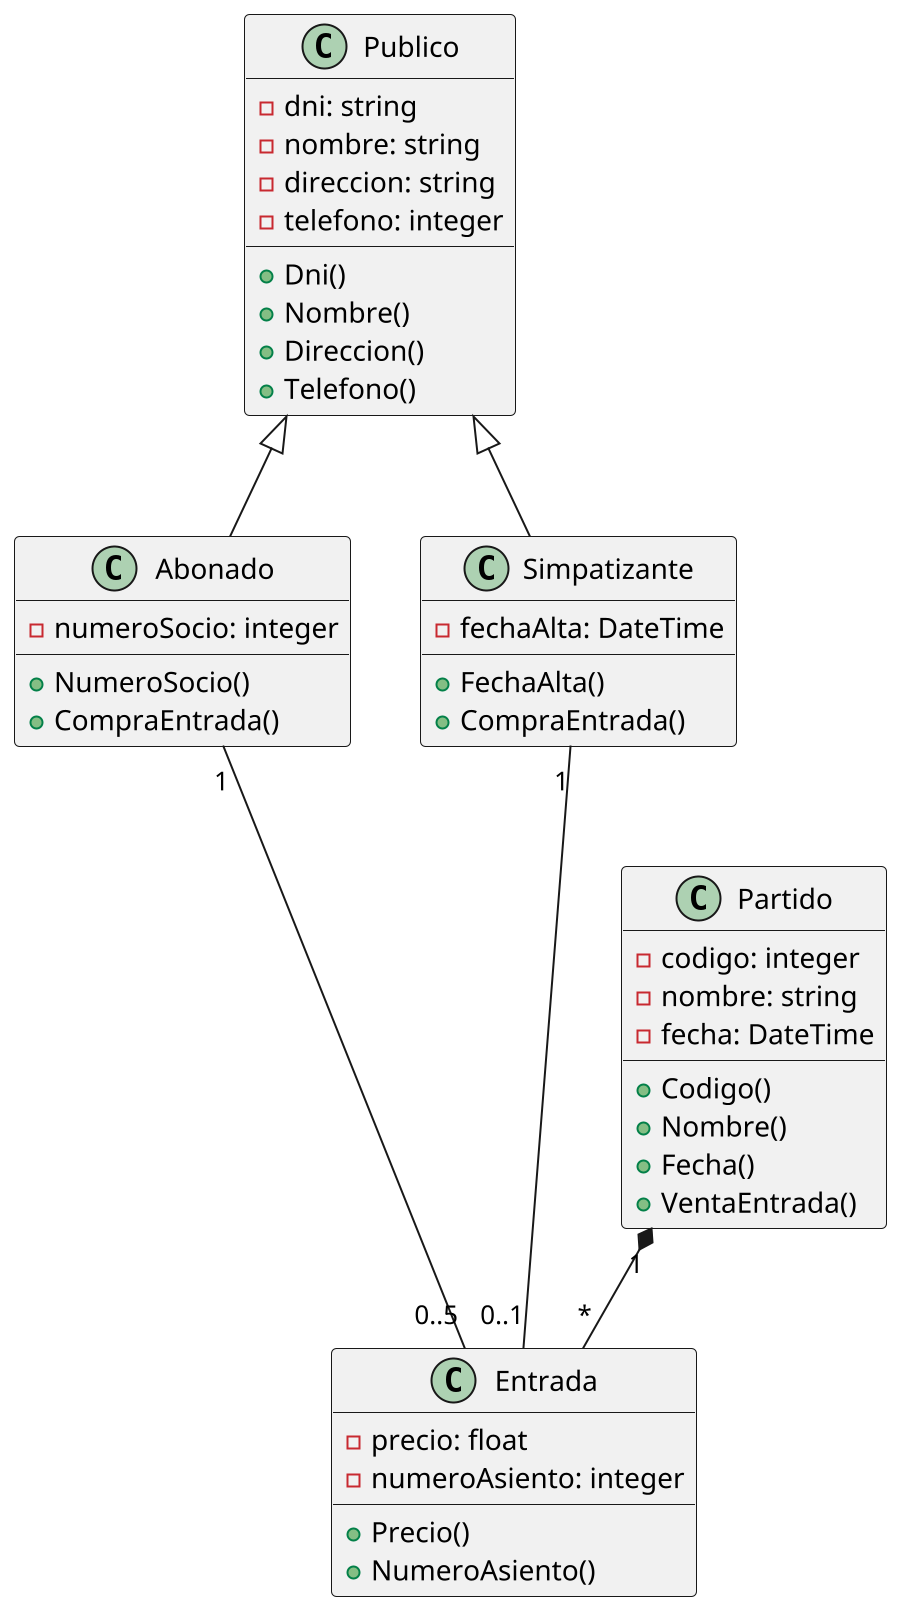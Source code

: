 @startuml
scale 2
class Publico {
    -dni: string
    -nombre: string
    -direccion: string
    -telefono: integer  
     + Dni()  
     + Nombre()  
     + Direccion()  
     + Telefono()  
}

class Abonado {
    -numeroSocio: integer 
    + NumeroSocio()
    + CompraEntrada()
}

class Simpatizante {
    -fechaAlta: DateTime 
    + FechaAlta()
    + CompraEntrada()
}

class Partido {
    -codigo: integer
    -nombre: string
    -fecha: DateTime
    + Codigo()
    + Nombre()
    + Fecha()
    + VentaEntrada()
}

class Entrada {
    -precio: float
    -numeroAsiento: integer
    + Precio()
    + NumeroAsiento()
}

Publico <|-- Abonado
Publico <|-- Simpatizante
Partido "1" *-- "*" Entrada
Abonado "1" --- "0..5" Entrada
Simpatizante "1" --- "0..1" Entrada
@enduml
